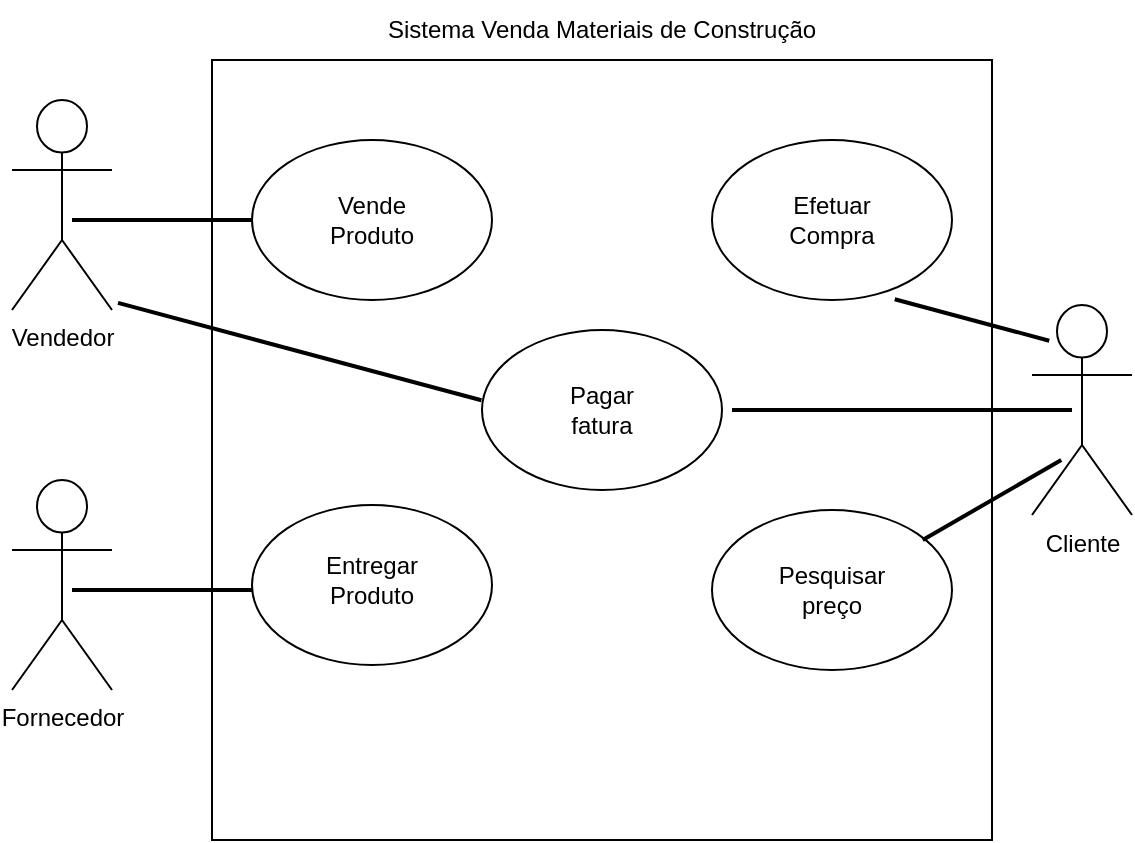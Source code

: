 <mxfile version="15.5.0" type="github">
  <diagram id="npK--5rGj7AgLfkn2gYe" name="Page-1">
    <mxGraphModel dx="868" dy="450" grid="1" gridSize="10" guides="1" tooltips="1" connect="1" arrows="1" fold="1" page="1" pageScale="1" pageWidth="827" pageHeight="1169" math="0" shadow="0">
      <root>
        <mxCell id="0" />
        <mxCell id="1" parent="0" />
        <mxCell id="nm-EBXzQ9Lb-G156Q9vy-1" value="Cliente" style="shape=umlActor;verticalLabelPosition=bottom;verticalAlign=top;html=1;outlineConnect=0;" vertex="1" parent="1">
          <mxGeometry x="700" y="172.5" width="50" height="105" as="geometry" />
        </mxCell>
        <mxCell id="nm-EBXzQ9Lb-G156Q9vy-2" value="" style="whiteSpace=wrap;html=1;aspect=fixed;fillColor=none;" vertex="1" parent="1">
          <mxGeometry x="290" y="50" width="390" height="390" as="geometry" />
        </mxCell>
        <mxCell id="nm-EBXzQ9Lb-G156Q9vy-3" value="" style="ellipse;whiteSpace=wrap;html=1;fillColor=none;" vertex="1" parent="1">
          <mxGeometry x="310" y="272.5" width="120" height="80" as="geometry" />
        </mxCell>
        <mxCell id="nm-EBXzQ9Lb-G156Q9vy-4" value="Fornecedor" style="shape=umlActor;verticalLabelPosition=bottom;verticalAlign=top;html=1;outlineConnect=0;" vertex="1" parent="1">
          <mxGeometry x="190" y="260" width="50" height="105" as="geometry" />
        </mxCell>
        <mxCell id="nm-EBXzQ9Lb-G156Q9vy-5" value="Vendedor" style="shape=umlActor;verticalLabelPosition=bottom;verticalAlign=top;html=1;outlineConnect=0;" vertex="1" parent="1">
          <mxGeometry x="190" y="70" width="50" height="105" as="geometry" />
        </mxCell>
        <mxCell id="nm-EBXzQ9Lb-G156Q9vy-7" value="Sistema Venda Materiais de Construção" style="text;html=1;strokeColor=none;fillColor=none;align=center;verticalAlign=middle;whiteSpace=wrap;rounded=0;" vertex="1" parent="1">
          <mxGeometry x="365" y="20" width="240" height="30" as="geometry" />
        </mxCell>
        <mxCell id="nm-EBXzQ9Lb-G156Q9vy-8" value="Entregar Produto" style="text;html=1;strokeColor=none;fillColor=none;align=center;verticalAlign=middle;whiteSpace=wrap;rounded=0;" vertex="1" parent="1">
          <mxGeometry x="340" y="295" width="60" height="30" as="geometry" />
        </mxCell>
        <mxCell id="nm-EBXzQ9Lb-G156Q9vy-11" value="" style="line;strokeWidth=3;html=1;perimeter=backbonePerimeter;points=[];outlineConnect=0;fillColor=none;strokeColor=none;" vertex="1" parent="1">
          <mxGeometry x="300" y="160" width="160" height="10" as="geometry" />
        </mxCell>
        <mxCell id="nm-EBXzQ9Lb-G156Q9vy-12" value="" style="line;strokeWidth=2;html=1;fillColor=none;" vertex="1" parent="1">
          <mxGeometry x="220" y="310" width="90" height="10" as="geometry" />
        </mxCell>
        <mxCell id="nm-EBXzQ9Lb-G156Q9vy-13" value="" style="ellipse;whiteSpace=wrap;html=1;fillColor=none;" vertex="1" parent="1">
          <mxGeometry x="540" y="90" width="120" height="80" as="geometry" />
        </mxCell>
        <mxCell id="nm-EBXzQ9Lb-G156Q9vy-14" value="" style="ellipse;whiteSpace=wrap;html=1;fillColor=none;" vertex="1" parent="1">
          <mxGeometry x="540" y="275" width="120" height="80" as="geometry" />
        </mxCell>
        <mxCell id="nm-EBXzQ9Lb-G156Q9vy-15" value="" style="ellipse;whiteSpace=wrap;html=1;fillColor=none;" vertex="1" parent="1">
          <mxGeometry x="310" y="90" width="120" height="80" as="geometry" />
        </mxCell>
        <mxCell id="nm-EBXzQ9Lb-G156Q9vy-16" value="" style="ellipse;whiteSpace=wrap;html=1;fillColor=none;" vertex="1" parent="1">
          <mxGeometry x="425" y="185" width="120" height="80" as="geometry" />
        </mxCell>
        <mxCell id="nm-EBXzQ9Lb-G156Q9vy-17" value="Efetuar Compra" style="text;html=1;strokeColor=none;fillColor=none;align=center;verticalAlign=middle;whiteSpace=wrap;rounded=0;" vertex="1" parent="1">
          <mxGeometry x="570" y="115" width="60" height="30" as="geometry" />
        </mxCell>
        <mxCell id="nm-EBXzQ9Lb-G156Q9vy-18" value="Vende Produto" style="text;html=1;strokeColor=none;fillColor=none;align=center;verticalAlign=middle;whiteSpace=wrap;rounded=0;" vertex="1" parent="1">
          <mxGeometry x="340" y="115" width="60" height="30" as="geometry" />
        </mxCell>
        <mxCell id="nm-EBXzQ9Lb-G156Q9vy-19" value="Pagar fatura" style="text;html=1;strokeColor=none;fillColor=none;align=center;verticalAlign=middle;whiteSpace=wrap;rounded=0;" vertex="1" parent="1">
          <mxGeometry x="455" y="210" width="60" height="30" as="geometry" />
        </mxCell>
        <mxCell id="nm-EBXzQ9Lb-G156Q9vy-20" value="Pesquisar preço" style="text;html=1;strokeColor=none;fillColor=none;align=center;verticalAlign=middle;whiteSpace=wrap;rounded=0;" vertex="1" parent="1">
          <mxGeometry x="570" y="300" width="60" height="30" as="geometry" />
        </mxCell>
        <mxCell id="nm-EBXzQ9Lb-G156Q9vy-25" value="" style="line;strokeWidth=2;html=1;fillColor=none;" vertex="1" parent="1">
          <mxGeometry x="220" y="125" width="90" height="10" as="geometry" />
        </mxCell>
        <mxCell id="nm-EBXzQ9Lb-G156Q9vy-26" value="" style="line;strokeWidth=2;html=1;fillColor=none;rotation=15;" vertex="1" parent="1">
          <mxGeometry x="239.8" y="190.78" width="188.13" height="10" as="geometry" />
        </mxCell>
        <mxCell id="nm-EBXzQ9Lb-G156Q9vy-27" value="" style="line;strokeWidth=2;html=1;fillColor=none;" vertex="1" parent="1">
          <mxGeometry x="550" y="220" width="170" height="10" as="geometry" />
        </mxCell>
        <mxCell id="nm-EBXzQ9Lb-G156Q9vy-28" value="" style="line;strokeWidth=2;html=1;fillColor=none;rotation=15;" vertex="1" parent="1">
          <mxGeometry x="630" y="175" width="80" height="10" as="geometry" />
        </mxCell>
        <mxCell id="nm-EBXzQ9Lb-G156Q9vy-29" value="" style="line;strokeWidth=2;html=1;fillColor=none;rotation=-210;" vertex="1" parent="1">
          <mxGeometry x="640" y="265" width="80" height="10" as="geometry" />
        </mxCell>
      </root>
    </mxGraphModel>
  </diagram>
</mxfile>
